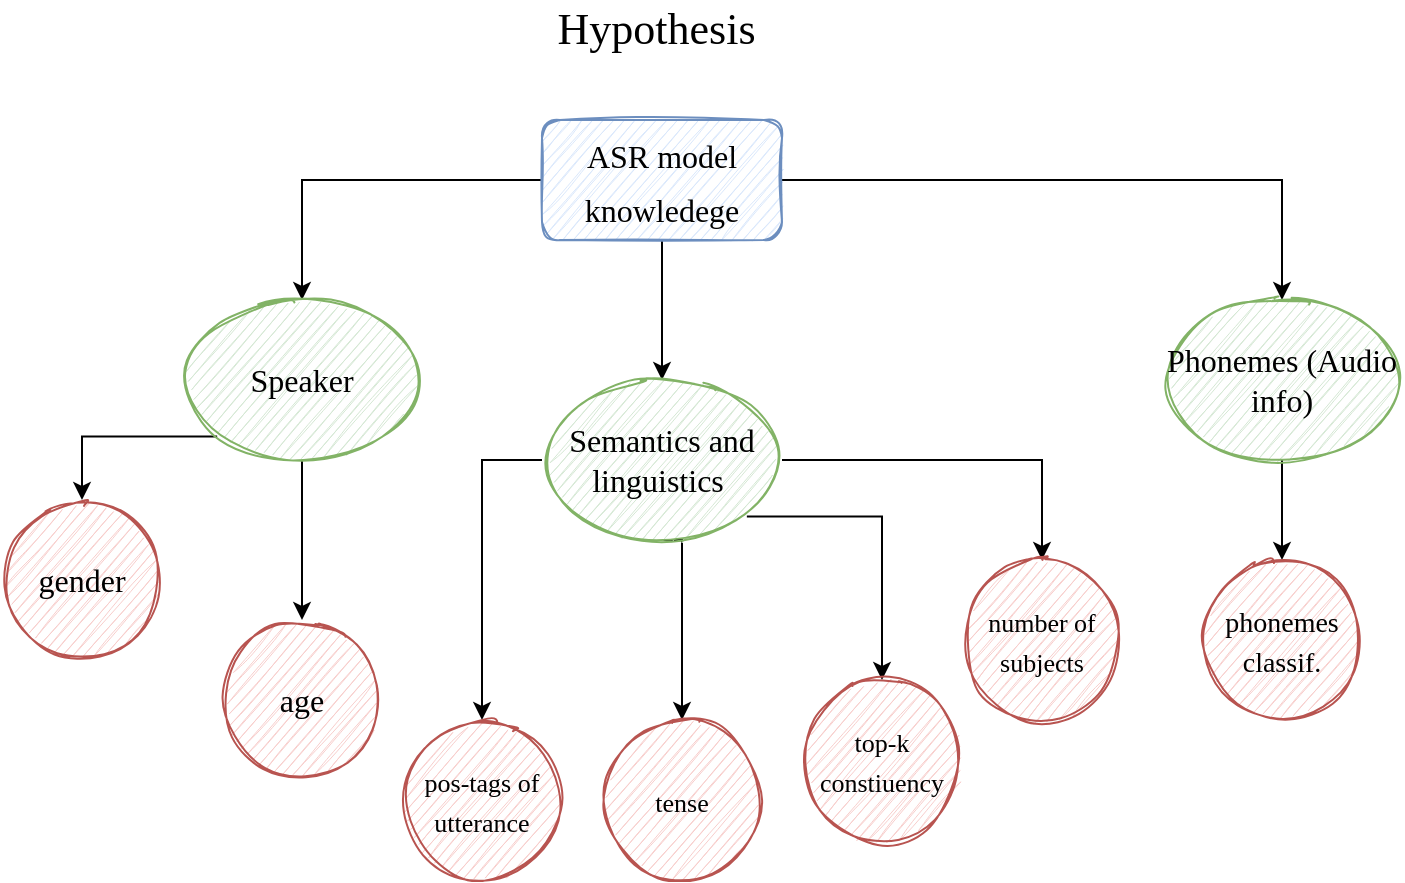 <mxfile version="16.5.1" type="device"><diagram id="BKJp1_z5Egww8cNDoOXn" name="Page-1"><mxGraphModel dx="1102" dy="857" grid="1" gridSize="10" guides="1" tooltips="1" connect="1" arrows="1" fold="1" page="1" pageScale="1" pageWidth="850" pageHeight="1100" math="0" shadow="0"><root><mxCell id="0"/><mxCell id="1" parent="0"/><mxCell id="WSpSX4pc05MF0mIZ2LQ1-1" value="Hypothesis&amp;nbsp;" style="text;html=1;strokeColor=none;fillColor=none;align=center;verticalAlign=middle;whiteSpace=wrap;rounded=0;fontSize=22;fontFamily=Comic Sans MS;" parent="1" vertex="1"><mxGeometry x="180" y="90" width="440" height="30" as="geometry"/></mxCell><mxCell id="WSpSX4pc05MF0mIZ2LQ1-7" style="edgeStyle=orthogonalEdgeStyle;rounded=0;orthogonalLoop=1;jettySize=auto;html=1;exitX=0;exitY=0.5;exitDx=0;exitDy=0;entryX=0.5;entryY=0;entryDx=0;entryDy=0;fontFamily=Verdana;fontSize=16;" parent="1" source="WSpSX4pc05MF0mIZ2LQ1-2" target="WSpSX4pc05MF0mIZ2LQ1-3" edge="1"><mxGeometry relative="1" as="geometry"/></mxCell><mxCell id="WSpSX4pc05MF0mIZ2LQ1-8" style="edgeStyle=orthogonalEdgeStyle;rounded=0;orthogonalLoop=1;jettySize=auto;html=1;exitX=1;exitY=0.5;exitDx=0;exitDy=0;entryX=0.5;entryY=0;entryDx=0;entryDy=0;fontFamily=Verdana;fontSize=16;" parent="1" source="WSpSX4pc05MF0mIZ2LQ1-2" target="WSpSX4pc05MF0mIZ2LQ1-5" edge="1"><mxGeometry relative="1" as="geometry"/></mxCell><mxCell id="WSpSX4pc05MF0mIZ2LQ1-9" style="edgeStyle=orthogonalEdgeStyle;rounded=0;orthogonalLoop=1;jettySize=auto;html=1;exitX=0.5;exitY=1;exitDx=0;exitDy=0;entryX=0.5;entryY=0;entryDx=0;entryDy=0;fontFamily=Verdana;fontSize=16;" parent="1" source="WSpSX4pc05MF0mIZ2LQ1-2" target="WSpSX4pc05MF0mIZ2LQ1-4" edge="1"><mxGeometry relative="1" as="geometry"/></mxCell><mxCell id="WSpSX4pc05MF0mIZ2LQ1-2" value="&lt;font style=&quot;font-size: 16px&quot;&gt;ASR model knowledege&lt;/font&gt;" style="rounded=1;whiteSpace=wrap;html=1;fontFamily=Verdana;fontSize=22;sketch=1;fillColor=#dae8fc;strokeColor=#6c8ebf;" parent="1" vertex="1"><mxGeometry x="340" y="150" width="120" height="60" as="geometry"/></mxCell><mxCell id="WSpSX4pc05MF0mIZ2LQ1-16" style="edgeStyle=orthogonalEdgeStyle;rounded=0;orthogonalLoop=1;jettySize=auto;html=1;exitX=0.5;exitY=1;exitDx=0;exitDy=0;fontFamily=Verdana;fontSize=14;" parent="1" source="WSpSX4pc05MF0mIZ2LQ1-3" target="WSpSX4pc05MF0mIZ2LQ1-11" edge="1"><mxGeometry relative="1" as="geometry"/></mxCell><mxCell id="WSpSX4pc05MF0mIZ2LQ1-17" style="edgeStyle=orthogonalEdgeStyle;rounded=0;orthogonalLoop=1;jettySize=auto;html=1;exitX=0;exitY=1;exitDx=0;exitDy=0;fontFamily=Verdana;fontSize=14;" parent="1" source="WSpSX4pc05MF0mIZ2LQ1-3" target="WSpSX4pc05MF0mIZ2LQ1-10" edge="1"><mxGeometry relative="1" as="geometry"/></mxCell><mxCell id="WSpSX4pc05MF0mIZ2LQ1-3" value="Speaker" style="ellipse;whiteSpace=wrap;html=1;fontFamily=Georgia;fontSize=16;sketch=1;fillColor=#d5e8d4;strokeColor=#82b366;" parent="1" vertex="1"><mxGeometry x="160" y="240" width="120" height="80" as="geometry"/></mxCell><mxCell id="WSpSX4pc05MF0mIZ2LQ1-15" style="edgeStyle=orthogonalEdgeStyle;rounded=0;orthogonalLoop=1;jettySize=auto;html=1;exitX=0;exitY=0.5;exitDx=0;exitDy=0;entryX=0.5;entryY=0;entryDx=0;entryDy=0;fontFamily=Verdana;fontSize=14;" parent="1" source="WSpSX4pc05MF0mIZ2LQ1-4" target="WSpSX4pc05MF0mIZ2LQ1-12" edge="1"><mxGeometry relative="1" as="geometry"/></mxCell><mxCell id="bFZPyfnIUXfkSF34zf3Y-5" style="edgeStyle=orthogonalEdgeStyle;rounded=0;orthogonalLoop=1;jettySize=auto;html=1;exitX=0.5;exitY=1;exitDx=0;exitDy=0;entryX=0.5;entryY=0;entryDx=0;entryDy=0;" edge="1" parent="1" source="WSpSX4pc05MF0mIZ2LQ1-4" target="bFZPyfnIUXfkSF34zf3Y-1"><mxGeometry relative="1" as="geometry"><Array as="points"><mxPoint x="410" y="360"/></Array></mxGeometry></mxCell><mxCell id="bFZPyfnIUXfkSF34zf3Y-6" style="edgeStyle=orthogonalEdgeStyle;rounded=0;orthogonalLoop=1;jettySize=auto;html=1;exitX=1;exitY=1;exitDx=0;exitDy=0;entryX=0.5;entryY=0;entryDx=0;entryDy=0;" edge="1" parent="1" source="WSpSX4pc05MF0mIZ2LQ1-4" target="bFZPyfnIUXfkSF34zf3Y-3"><mxGeometry relative="1" as="geometry"/></mxCell><mxCell id="bFZPyfnIUXfkSF34zf3Y-7" style="edgeStyle=orthogonalEdgeStyle;rounded=0;orthogonalLoop=1;jettySize=auto;html=1;exitX=1;exitY=0.5;exitDx=0;exitDy=0;entryX=0.5;entryY=0;entryDx=0;entryDy=0;" edge="1" parent="1" source="WSpSX4pc05MF0mIZ2LQ1-4" target="bFZPyfnIUXfkSF34zf3Y-2"><mxGeometry relative="1" as="geometry"/></mxCell><mxCell id="WSpSX4pc05MF0mIZ2LQ1-4" value="Semantics and linguistics&amp;nbsp;" style="ellipse;whiteSpace=wrap;html=1;fontFamily=Georgia;fontSize=16;sketch=1;fillColor=#d5e8d4;strokeColor=#82b366;" parent="1" vertex="1"><mxGeometry x="340" y="280" width="120" height="80" as="geometry"/></mxCell><mxCell id="WSpSX4pc05MF0mIZ2LQ1-14" style="edgeStyle=orthogonalEdgeStyle;rounded=0;orthogonalLoop=1;jettySize=auto;html=1;exitX=0.5;exitY=1;exitDx=0;exitDy=0;entryX=0.5;entryY=0;entryDx=0;entryDy=0;fontFamily=Verdana;fontSize=14;" parent="1" source="WSpSX4pc05MF0mIZ2LQ1-5" target="WSpSX4pc05MF0mIZ2LQ1-13" edge="1"><mxGeometry relative="1" as="geometry"/></mxCell><mxCell id="WSpSX4pc05MF0mIZ2LQ1-5" value="Phonemes (Audio info)" style="ellipse;whiteSpace=wrap;html=1;fontFamily=Georgia;fontSize=16;sketch=1;fillColor=#d5e8d4;strokeColor=#82b366;" parent="1" vertex="1"><mxGeometry x="650" y="240" width="120" height="80" as="geometry"/></mxCell><mxCell id="WSpSX4pc05MF0mIZ2LQ1-10" value="gender" style="ellipse;whiteSpace=wrap;html=1;aspect=fixed;fontFamily=Georgia;fontSize=16;sketch=1;fillColor=#f8cecc;strokeColor=#b85450;" parent="1" vertex="1"><mxGeometry x="70" y="340" width="80" height="80" as="geometry"/></mxCell><mxCell id="WSpSX4pc05MF0mIZ2LQ1-11" value="age" style="ellipse;whiteSpace=wrap;html=1;aspect=fixed;fontFamily=Georgia;fontSize=16;sketch=1;fillColor=#f8cecc;strokeColor=#b85450;" parent="1" vertex="1"><mxGeometry x="180" y="400" width="80" height="80" as="geometry"/></mxCell><mxCell id="WSpSX4pc05MF0mIZ2LQ1-12" value="&lt;font style=&quot;font-size: 13px&quot;&gt;pos-tags of utterance&lt;/font&gt;" style="ellipse;whiteSpace=wrap;html=1;aspect=fixed;fontFamily=Georgia;fontSize=16;sketch=1;fillColor=#f8cecc;strokeColor=#b85450;" parent="1" vertex="1"><mxGeometry x="270" y="450" width="80" height="80" as="geometry"/></mxCell><mxCell id="WSpSX4pc05MF0mIZ2LQ1-13" value="&lt;font style=&quot;font-size: 14px&quot;&gt;phonemes classif.&lt;/font&gt;" style="ellipse;whiteSpace=wrap;html=1;aspect=fixed;fontFamily=Georgia;fontSize=16;sketch=1;fillColor=#f8cecc;strokeColor=#b85450;" parent="1" vertex="1"><mxGeometry x="670" y="370" width="80" height="80" as="geometry"/></mxCell><mxCell id="bFZPyfnIUXfkSF34zf3Y-1" value="&lt;font style=&quot;font-size: 13px&quot;&gt;tense&lt;/font&gt;" style="ellipse;whiteSpace=wrap;html=1;aspect=fixed;fontFamily=Georgia;fontSize=16;sketch=1;fillColor=#f8cecc;strokeColor=#b85450;" vertex="1" parent="1"><mxGeometry x="370" y="450" width="80" height="80" as="geometry"/></mxCell><mxCell id="bFZPyfnIUXfkSF34zf3Y-2" value="&lt;font style=&quot;font-size: 13px&quot;&gt;number of subjects&lt;/font&gt;" style="ellipse;whiteSpace=wrap;html=1;aspect=fixed;fontFamily=Georgia;fontSize=16;sketch=1;fillColor=#f8cecc;strokeColor=#b85450;" vertex="1" parent="1"><mxGeometry x="550" y="370" width="80" height="80" as="geometry"/></mxCell><mxCell id="bFZPyfnIUXfkSF34zf3Y-3" value="&lt;font style=&quot;font-size: 13px&quot;&gt;top-k constiuency&lt;/font&gt;" style="ellipse;whiteSpace=wrap;html=1;aspect=fixed;fontFamily=Georgia;fontSize=16;sketch=1;fillColor=#f8cecc;strokeColor=#b85450;" vertex="1" parent="1"><mxGeometry x="470" y="430" width="80" height="80" as="geometry"/></mxCell></root></mxGraphModel></diagram></mxfile>